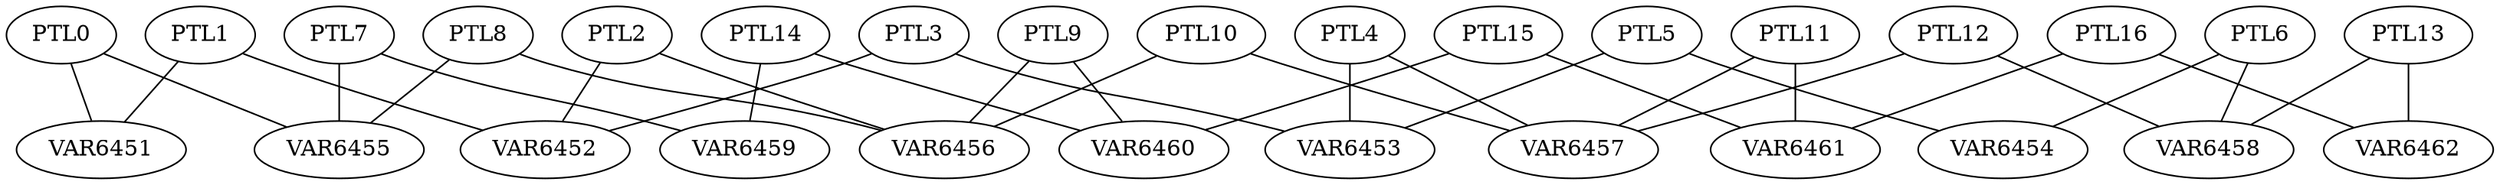 graph model {
PTL0 -- VAR6451;

PTL0 -- VAR6455;

PTL1 -- VAR6451;

PTL1 -- VAR6452;

PTL2 -- VAR6452;

PTL2 -- VAR6456;

PTL3 -- VAR6452;

PTL3 -- VAR6453;

PTL4 -- VAR6453;

PTL4 -- VAR6457;

PTL5 -- VAR6453;

PTL5 -- VAR6454;

PTL6 -- VAR6454;

PTL6 -- VAR6458;

PTL7 -- VAR6455;

PTL7 -- VAR6459;

PTL8 -- VAR6455;

PTL8 -- VAR6456;

PTL9 -- VAR6456;

PTL9 -- VAR6460;

PTL10 -- VAR6456;

PTL10 -- VAR6457;

PTL11 -- VAR6457;

PTL11 -- VAR6461;

PTL12 -- VAR6457;

PTL12 -- VAR6458;

PTL13 -- VAR6458;

PTL13 -- VAR6462;

PTL14 -- VAR6459;

PTL14 -- VAR6460;

PTL15 -- VAR6460;

PTL15 -- VAR6461;

PTL16 -- VAR6461;

PTL16 -- VAR6462;

}
